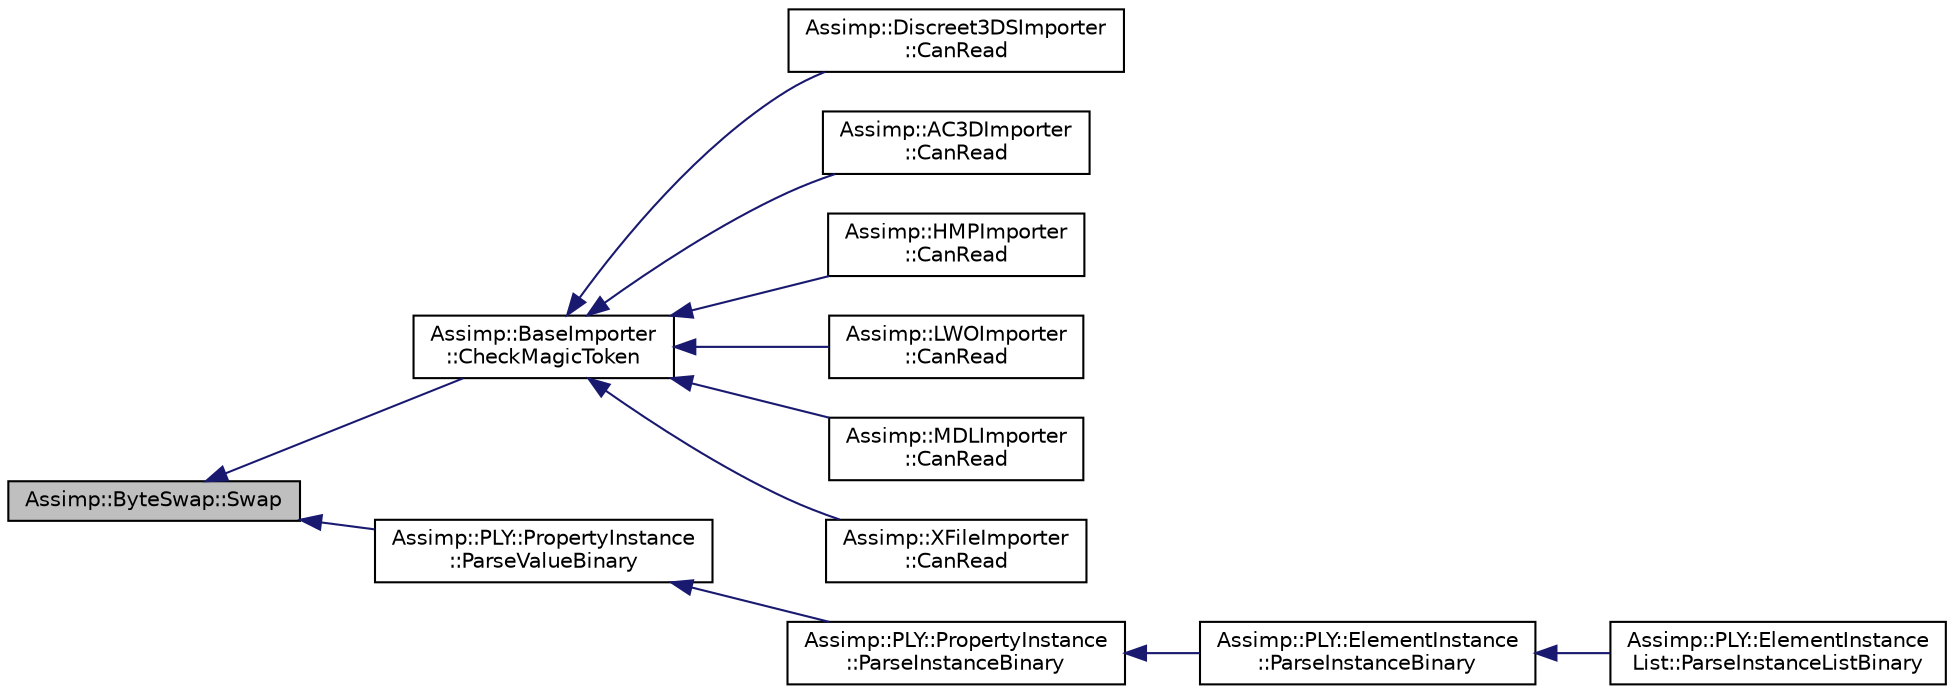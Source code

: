 digraph "Assimp::ByteSwap::Swap"
{
  edge [fontname="Helvetica",fontsize="10",labelfontname="Helvetica",labelfontsize="10"];
  node [fontname="Helvetica",fontsize="10",shape=record];
  rankdir="LR";
  Node1 [label="Assimp::ByteSwap::Swap",height=0.2,width=0.4,color="black", fillcolor="grey75", style="filled", fontcolor="black"];
  Node1 -> Node2 [dir="back",color="midnightblue",fontsize="10",style="solid"];
  Node2 [label="Assimp::BaseImporter\l::CheckMagicToken",height=0.2,width=0.4,color="black", fillcolor="white", style="filled",URL="$class_assimp_1_1_base_importer.html#a32623af462fcf73fd3c665ca4d866d0f",tooltip="Check whether a file starts with one or more magic tokens. "];
  Node2 -> Node3 [dir="back",color="midnightblue",fontsize="10",style="solid"];
  Node3 [label="Assimp::Discreet3DSImporter\l::CanRead",height=0.2,width=0.4,color="black", fillcolor="white", style="filled",URL="$class_assimp_1_1_discreet3_d_s_importer.html#a84b8203d949c065c380da1cf2139b838"];
  Node2 -> Node4 [dir="back",color="midnightblue",fontsize="10",style="solid"];
  Node4 [label="Assimp::AC3DImporter\l::CanRead",height=0.2,width=0.4,color="black", fillcolor="white", style="filled",URL="$class_assimp_1_1_a_c3_d_importer.html#aefb82b11143ea7809b26253cdb84f8be"];
  Node2 -> Node5 [dir="back",color="midnightblue",fontsize="10",style="solid"];
  Node5 [label="Assimp::HMPImporter\l::CanRead",height=0.2,width=0.4,color="black", fillcolor="white", style="filled",URL="$class_assimp_1_1_h_m_p_importer.html#a075e2f0b6747922b72ac2b5b19b291ce"];
  Node2 -> Node6 [dir="back",color="midnightblue",fontsize="10",style="solid"];
  Node6 [label="Assimp::LWOImporter\l::CanRead",height=0.2,width=0.4,color="black", fillcolor="white", style="filled",URL="$class_assimp_1_1_l_w_o_importer.html#a829d052a82d28257f6ab1f2f8b3f8e93"];
  Node2 -> Node7 [dir="back",color="midnightblue",fontsize="10",style="solid"];
  Node7 [label="Assimp::MDLImporter\l::CanRead",height=0.2,width=0.4,color="black", fillcolor="white", style="filled",URL="$class_assimp_1_1_m_d_l_importer.html#a0d0c164cc792374e7dd888fa3b4ee96d"];
  Node2 -> Node8 [dir="back",color="midnightblue",fontsize="10",style="solid"];
  Node8 [label="Assimp::XFileImporter\l::CanRead",height=0.2,width=0.4,color="black", fillcolor="white", style="filled",URL="$class_assimp_1_1_x_file_importer.html#a37ebcae63c19eed43727aef6c50776c2"];
  Node1 -> Node9 [dir="back",color="midnightblue",fontsize="10",style="solid"];
  Node9 [label="Assimp::PLY::PropertyInstance\l::ParseValueBinary",height=0.2,width=0.4,color="black", fillcolor="white", style="filled",URL="$class_assimp_1_1_p_l_y_1_1_property_instance.html#a4ab7501c25c3cc1078b71b711981ecdf",tooltip="Parse a binary value. "];
  Node9 -> Node10 [dir="back",color="midnightblue",fontsize="10",style="solid"];
  Node10 [label="Assimp::PLY::PropertyInstance\l::ParseInstanceBinary",height=0.2,width=0.4,color="black", fillcolor="white", style="filled",URL="$class_assimp_1_1_p_l_y_1_1_property_instance.html#a298562245bfac53f75ec5064dadf1790",tooltip="Parse a property instance in binary format. "];
  Node10 -> Node11 [dir="back",color="midnightblue",fontsize="10",style="solid"];
  Node11 [label="Assimp::PLY::ElementInstance\l::ParseInstanceBinary",height=0.2,width=0.4,color="black", fillcolor="white", style="filled",URL="$class_assimp_1_1_p_l_y_1_1_element_instance.html#aabb1dd2eee0db6c8f3c959451737d854",tooltip="Parse a binary element instance. "];
  Node11 -> Node12 [dir="back",color="midnightblue",fontsize="10",style="solid"];
  Node12 [label="Assimp::PLY::ElementInstance\lList::ParseInstanceListBinary",height=0.2,width=0.4,color="black", fillcolor="white", style="filled",URL="$class_assimp_1_1_p_l_y_1_1_element_instance_list.html#ae19f740435b4590627fc9eaa9ca2c0a0",tooltip="Parse a binary element instance list. "];
}
